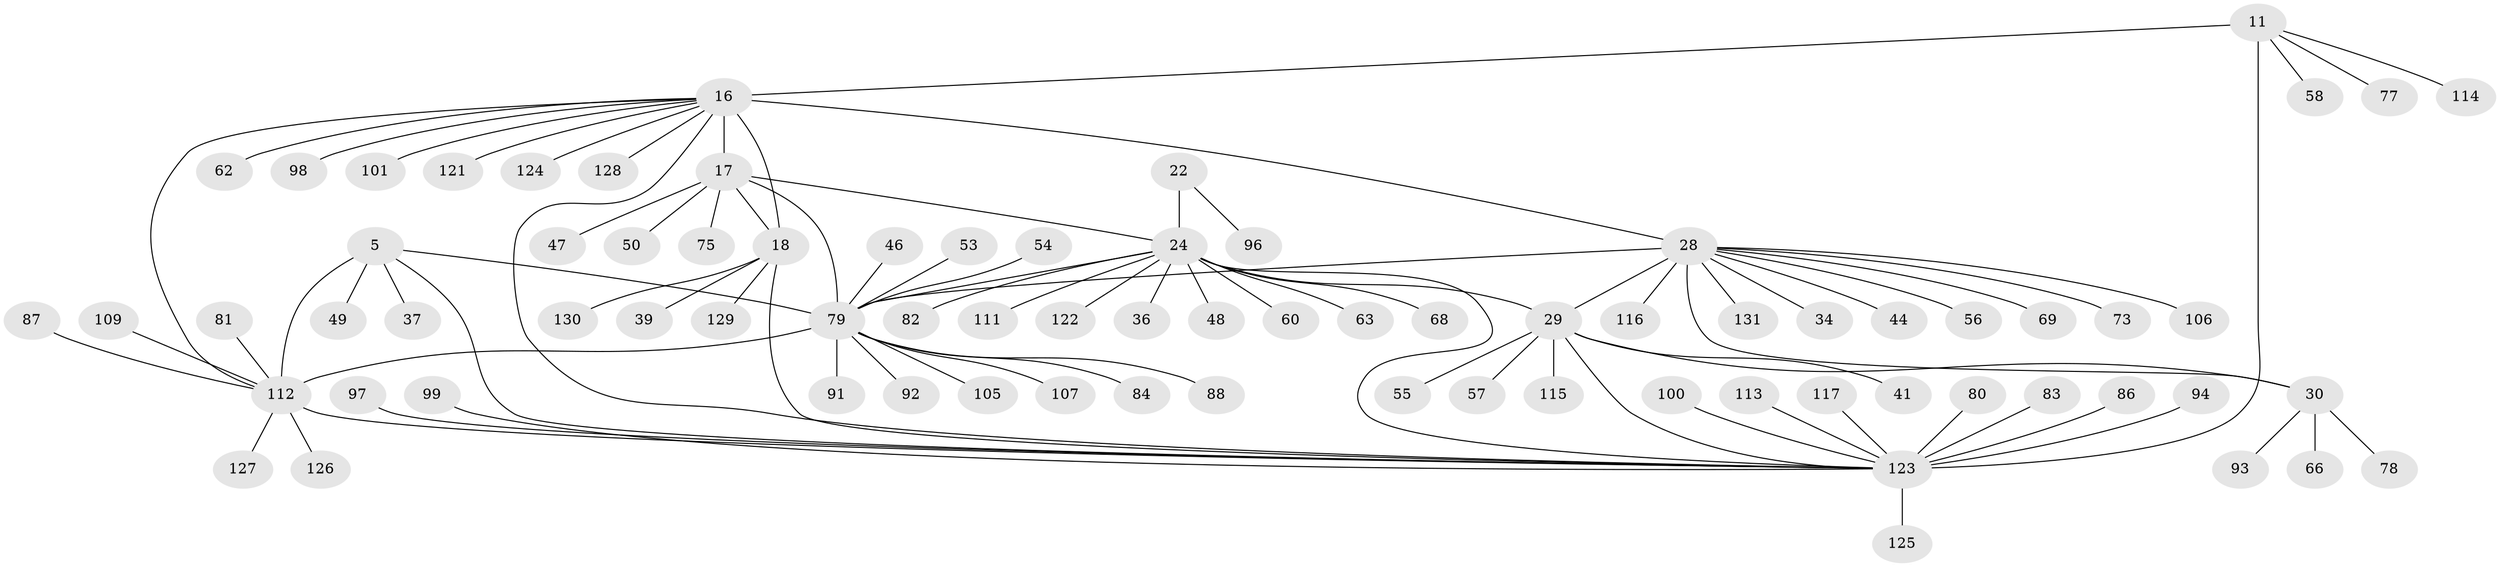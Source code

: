 // original degree distribution, {7: 0.030534351145038167, 9: 0.030534351145038167, 8: 0.06870229007633588, 15: 0.007633587786259542, 10: 0.04580152671755725, 6: 0.030534351145038167, 11: 0.007633587786259542, 5: 0.007633587786259542, 1: 0.5801526717557252, 3: 0.06870229007633588, 4: 0.007633587786259542, 2: 0.11450381679389313}
// Generated by graph-tools (version 1.1) at 2025/58/03/04/25 21:58:44]
// undirected, 78 vertices, 90 edges
graph export_dot {
graph [start="1"]
  node [color=gray90,style=filled];
  5 [super="+1"];
  11 [super="+9"];
  16 [super="+15"];
  17 [super="+14"];
  18 [super="+13"];
  22 [super="+19"];
  24 [super="+23+21"];
  28 [super="+25"];
  29 [super="+26"];
  30 [super="+27"];
  34;
  36;
  37;
  39;
  41;
  44 [super="+42"];
  46;
  47;
  48;
  49;
  50;
  53;
  54;
  55;
  56;
  57;
  58;
  60;
  62 [super="+38"];
  63;
  66;
  68 [super="+67"];
  69;
  73 [super="+59"];
  75;
  77;
  78 [super="+61"];
  79 [super="+45+4+35"];
  80;
  81 [super="+76"];
  82;
  83;
  84;
  86;
  87;
  88;
  91 [super="+51+70"];
  92;
  93;
  94 [super="+40"];
  96;
  97;
  98;
  99;
  100;
  101;
  105;
  106;
  107;
  109;
  111 [super="+102"];
  112 [super="+95+104+74+6"];
  113;
  114;
  115 [super="+33+71+110"];
  116;
  117;
  121;
  122;
  123 [super="+89+65+72"];
  124;
  125 [super="+118"];
  126;
  127;
  128 [super="+108"];
  129;
  130;
  131 [super="+120"];
  5 -- 49;
  5 -- 37;
  5 -- 112 [weight=5];
  5 -- 79 [weight=4];
  5 -- 123;
  11 -- 16;
  11 -- 77;
  11 -- 114;
  11 -- 58;
  11 -- 123 [weight=8];
  16 -- 17 [weight=4];
  16 -- 18 [weight=4];
  16 -- 98;
  16 -- 121;
  16 -- 124;
  16 -- 101;
  16 -- 28;
  16 -- 62;
  16 -- 112;
  16 -- 123;
  16 -- 128;
  17 -- 18 [weight=4];
  17 -- 24;
  17 -- 47;
  17 -- 50;
  17 -- 75;
  17 -- 79 [weight=2];
  18 -- 129;
  18 -- 130;
  18 -- 39;
  18 -- 123;
  22 -- 24 [weight=8];
  22 -- 96;
  24 -- 122;
  24 -- 79 [weight=2];
  24 -- 111;
  24 -- 123 [weight=2];
  24 -- 36;
  24 -- 68;
  24 -- 48;
  24 -- 82;
  24 -- 60;
  24 -- 29;
  24 -- 63;
  28 -- 29 [weight=4];
  28 -- 30 [weight=4];
  28 -- 69;
  28 -- 106;
  28 -- 34;
  28 -- 116;
  28 -- 56;
  28 -- 44;
  28 -- 73;
  28 -- 131;
  28 -- 79;
  29 -- 30 [weight=4];
  29 -- 41;
  29 -- 57;
  29 -- 55;
  29 -- 115;
  29 -- 123;
  30 -- 66;
  30 -- 93;
  30 -- 78;
  46 -- 79;
  53 -- 79;
  54 -- 79;
  79 -- 84;
  79 -- 88;
  79 -- 91;
  79 -- 92;
  79 -- 105;
  79 -- 107;
  79 -- 112 [weight=4];
  80 -- 123;
  81 -- 112;
  83 -- 123;
  86 -- 123;
  87 -- 112;
  94 -- 123;
  97 -- 123;
  99 -- 123;
  100 -- 123;
  109 -- 112;
  112 -- 126;
  112 -- 127;
  112 -- 123;
  113 -- 123;
  117 -- 123;
  123 -- 125;
}
